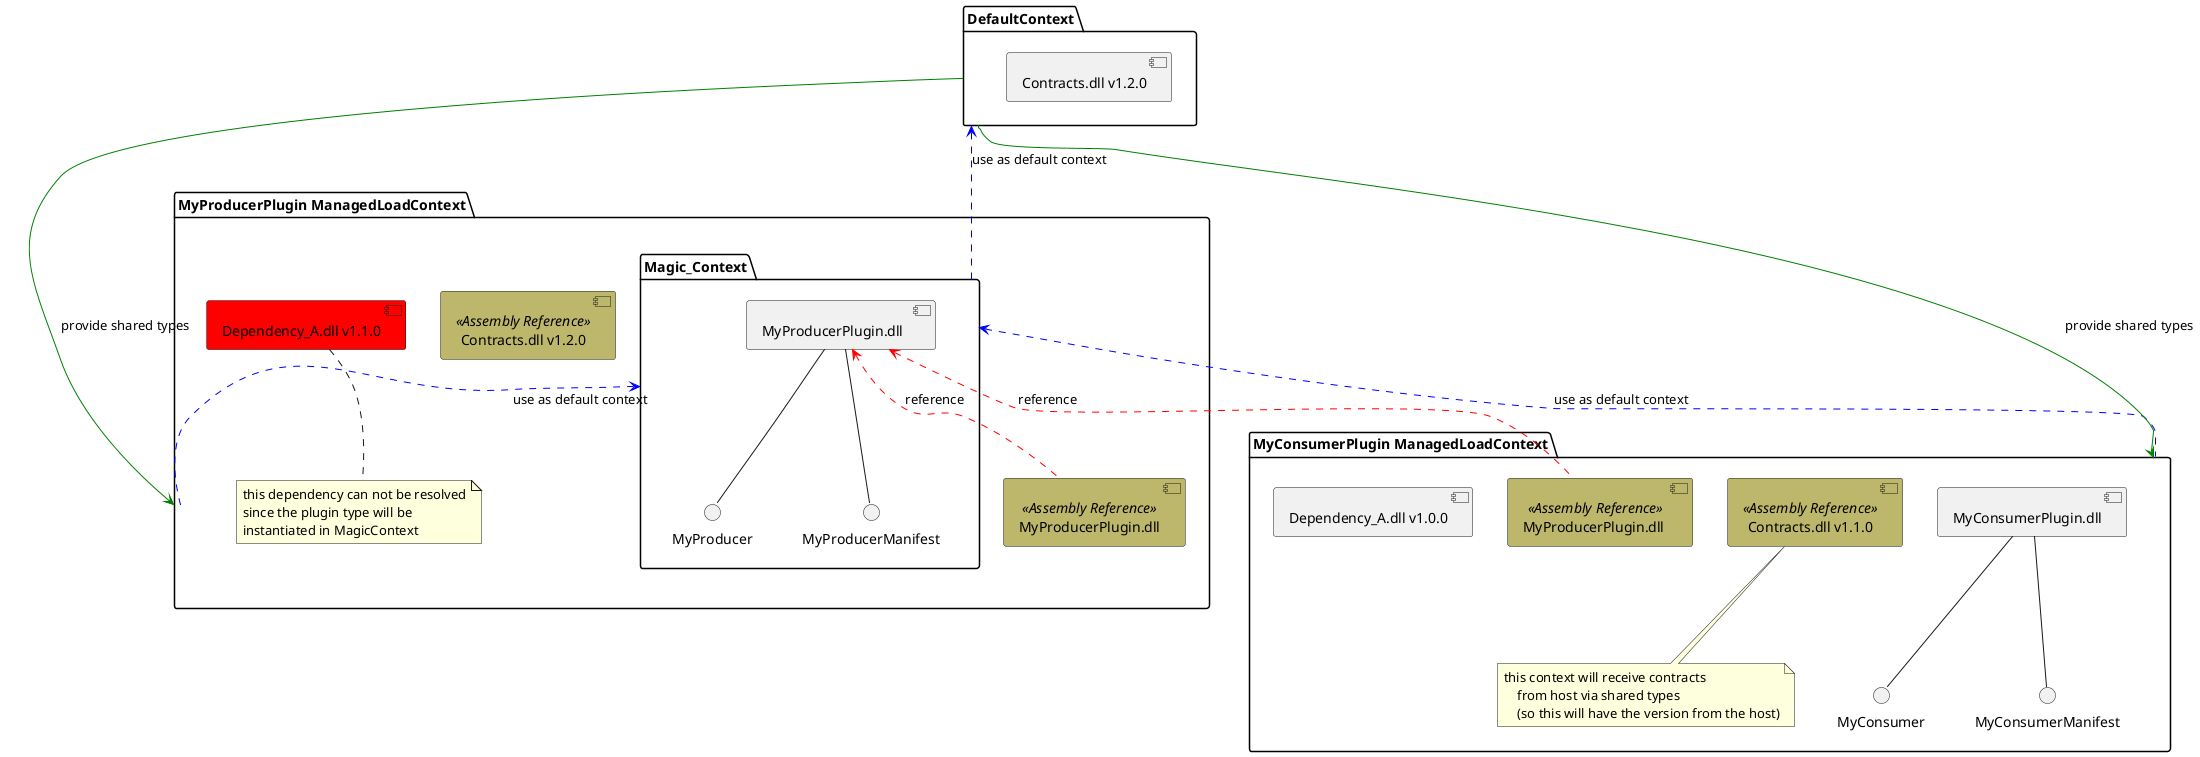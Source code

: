 @startuml SharedPlugins_Concept_01

skinparam component {
	backgroundColor<<Assembly Reference>> DarkKhaki
}

package "MyProducerPlugin ManagedLoadContext" as Producer_Context {
  Magic_Context <.[#blue]. Producer_Context : use as default context
  [MyProducerPlugin.dll] <<Assembly Reference>> as Producer_Plugin_Ref
  [Contracts.dll v1.2.0] <<Assembly Reference>> as Producer_Contracts
  [Dependency_A.dll v1.1.0] as Producer_Dependency_A #red
  note bottom of Producer_Dependency_A
    this dependency can not be resolved
    since the plugin type will be 
    instantiated in MagicContext
  end note
}

package "MyConsumerPlugin ManagedLoadContext" as Consumer_Context {
  [MyConsumerPlugin.dll] -- MyConsumer
  [MyConsumerPlugin.dll] -- MyConsumerManifest
  [Contracts.dll v1.1.0] <<Assembly Reference>> as Consumer_Contracts
  [MyProducerPlugin.dll ] <<Assembly Reference>> as Producer_Plugin_Ref_2
  [Dependency_A.dll v1.0.0]
  note bottom of Consumer_Contracts
    this context will receive contracts 
        from host via shared types 
        (so this will have the version from the host)
  end note

}

package "MagicContext" as Magic_Context{
  Magic_Context <.[#blue]. Consumer_Context : use as default context
  [MyProducerPlugin.dll  ] <.[#red]. Producer_Plugin_Ref : reference
  [MyProducerPlugin.dll  ] <.[#red]. Producer_Plugin_Ref_2 : reference
  [MyProducerPlugin.dll  ] -- MyProducer
  [MyProducerPlugin.dll  ] -- MyProducerManifest
}

package "DefaultContext" as Default_Context{
  Default_Context <.[#blue]. Magic_Context : use as default context
  Default_Context -[#green]-> Consumer_Context : provide shared types
  Default_Context -[#green]-> Producer_Context : provide shared types
  [Contracts.dll v1.2.0]
}

@enduml